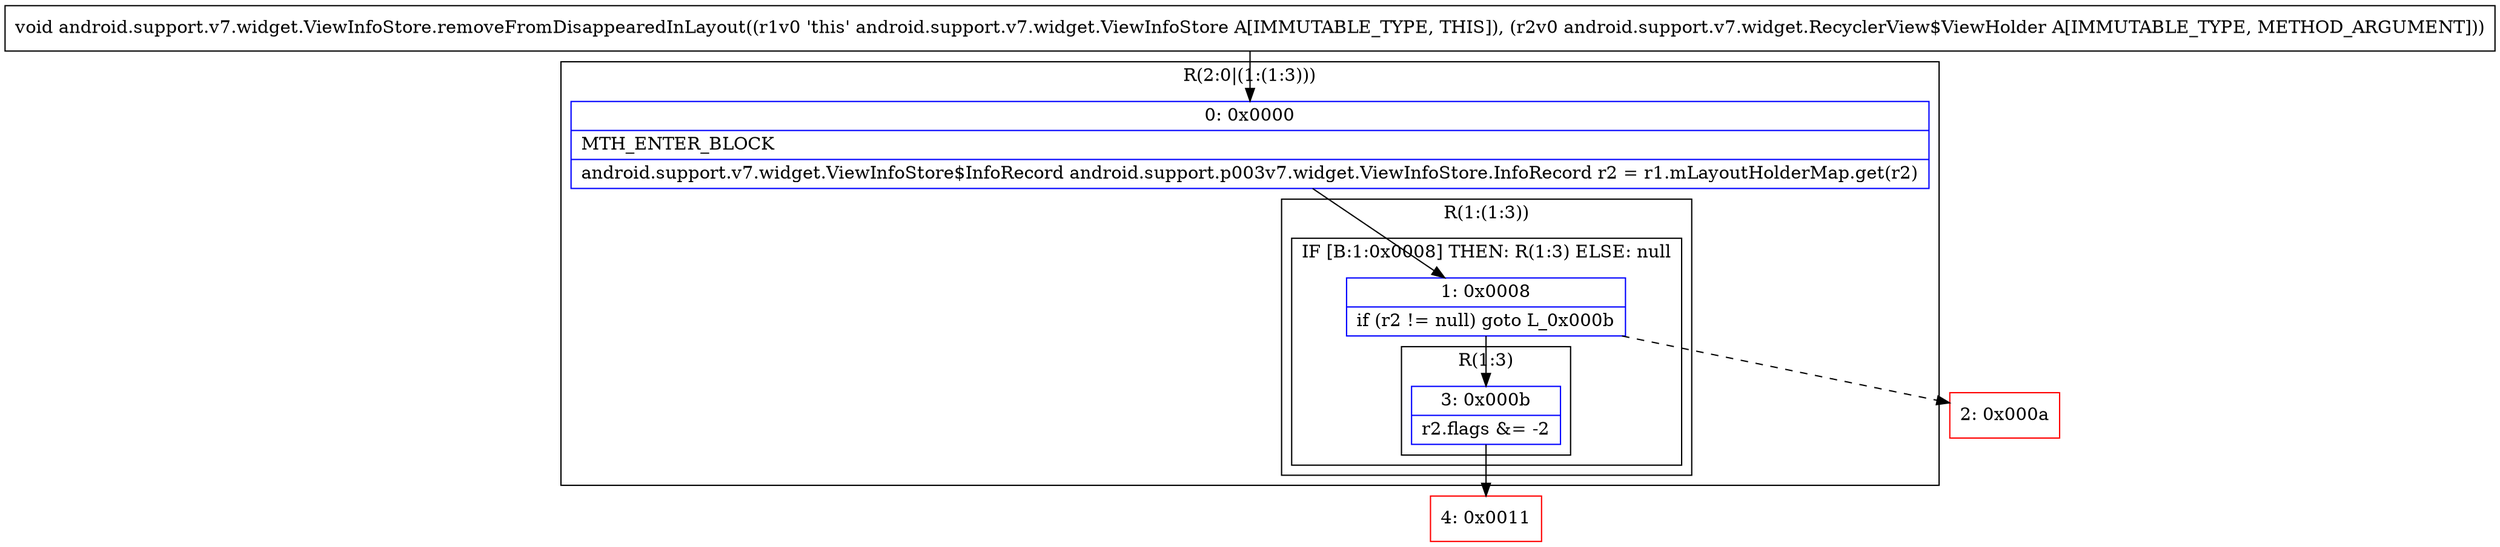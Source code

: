 digraph "CFG forandroid.support.v7.widget.ViewInfoStore.removeFromDisappearedInLayout(Landroid\/support\/v7\/widget\/RecyclerView$ViewHolder;)V" {
subgraph cluster_Region_130321362 {
label = "R(2:0|(1:(1:3)))";
node [shape=record,color=blue];
Node_0 [shape=record,label="{0\:\ 0x0000|MTH_ENTER_BLOCK\l|android.support.v7.widget.ViewInfoStore$InfoRecord android.support.p003v7.widget.ViewInfoStore.InfoRecord r2 = r1.mLayoutHolderMap.get(r2)\l}"];
subgraph cluster_Region_411923240 {
label = "R(1:(1:3))";
node [shape=record,color=blue];
subgraph cluster_IfRegion_888864818 {
label = "IF [B:1:0x0008] THEN: R(1:3) ELSE: null";
node [shape=record,color=blue];
Node_1 [shape=record,label="{1\:\ 0x0008|if (r2 != null) goto L_0x000b\l}"];
subgraph cluster_Region_1935180768 {
label = "R(1:3)";
node [shape=record,color=blue];
Node_3 [shape=record,label="{3\:\ 0x000b|r2.flags &= \-2\l}"];
}
}
}
}
Node_2 [shape=record,color=red,label="{2\:\ 0x000a}"];
Node_4 [shape=record,color=red,label="{4\:\ 0x0011}"];
MethodNode[shape=record,label="{void android.support.v7.widget.ViewInfoStore.removeFromDisappearedInLayout((r1v0 'this' android.support.v7.widget.ViewInfoStore A[IMMUTABLE_TYPE, THIS]), (r2v0 android.support.v7.widget.RecyclerView$ViewHolder A[IMMUTABLE_TYPE, METHOD_ARGUMENT])) }"];
MethodNode -> Node_0;
Node_0 -> Node_1;
Node_1 -> Node_2[style=dashed];
Node_1 -> Node_3;
Node_3 -> Node_4;
}

